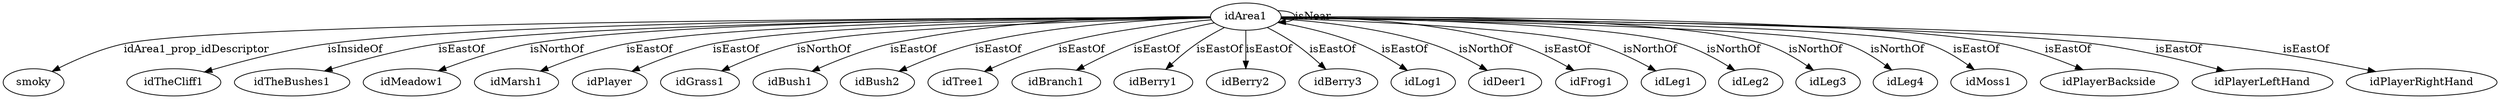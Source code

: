 digraph  {
idArea1 [node_type=entity_node];
smoky [node_type=property_node];
idTheCliff1 [node_type=entity_node];
idTheBushes1 [node_type=entity_node];
idMeadow1 [node_type=entity_node];
idMarsh1 [node_type=entity_node];
idPlayer [node_type=entity_node];
idGrass1 [node_type=entity_node];
idBush1 [node_type=entity_node];
idBush2 [node_type=entity_node];
idTree1 [node_type=entity_node];
idBranch1 [node_type=entity_node];
idBerry1 [node_type=entity_node];
idBerry2 [node_type=entity_node];
idBerry3 [node_type=entity_node];
idLog1 [node_type=entity_node];
idDeer1 [node_type=entity_node];
idFrog1 [node_type=entity_node];
idLeg1 [node_type=entity_node];
idLeg2 [node_type=entity_node];
idLeg3 [node_type=entity_node];
idLeg4 [node_type=entity_node];
idMoss1 [node_type=entity_node];
idPlayerBackside [node_type=entity_node];
idPlayerLeftHand [node_type=entity_node];
idPlayerRightHand [node_type=entity_node];
idArea1 -> smoky  [edge_type=property, label=idArea1_prop_idDescriptor];
idArea1 -> idTheCliff1  [edge_type=relationship, label=isInsideOf];
idArea1 -> idTheBushes1  [edge_type=relationship, label=isEastOf];
idArea1 -> idMeadow1  [edge_type=relationship, label=isNorthOf];
idArea1 -> idMarsh1  [edge_type=relationship, label=isEastOf];
idArea1 -> idArea1  [edge_type=relationship, label=isNear];
idArea1 -> idPlayer  [edge_type=relationship, label=isEastOf];
idArea1 -> idGrass1  [edge_type=relationship, label=isNorthOf];
idArea1 -> idBush1  [edge_type=relationship, label=isEastOf];
idArea1 -> idBush2  [edge_type=relationship, label=isEastOf];
idArea1 -> idTree1  [edge_type=relationship, label=isEastOf];
idArea1 -> idBranch1  [edge_type=relationship, label=isEastOf];
idArea1 -> idBerry1  [edge_type=relationship, label=isEastOf];
idArea1 -> idBerry2  [edge_type=relationship, label=isEastOf];
idArea1 -> idBerry3  [edge_type=relationship, label=isEastOf];
idArea1 -> idLog1  [edge_type=relationship, label=isEastOf];
idArea1 -> idDeer1  [edge_type=relationship, label=isNorthOf];
idArea1 -> idFrog1  [edge_type=relationship, label=isEastOf];
idArea1 -> idLeg1  [edge_type=relationship, label=isNorthOf];
idArea1 -> idLeg2  [edge_type=relationship, label=isNorthOf];
idArea1 -> idLeg3  [edge_type=relationship, label=isNorthOf];
idArea1 -> idLeg4  [edge_type=relationship, label=isNorthOf];
idArea1 -> idMoss1  [edge_type=relationship, label=isEastOf];
idArea1 -> idPlayerBackside  [edge_type=relationship, label=isEastOf];
idArea1 -> idPlayerLeftHand  [edge_type=relationship, label=isEastOf];
idArea1 -> idPlayerRightHand  [edge_type=relationship, label=isEastOf];
}
